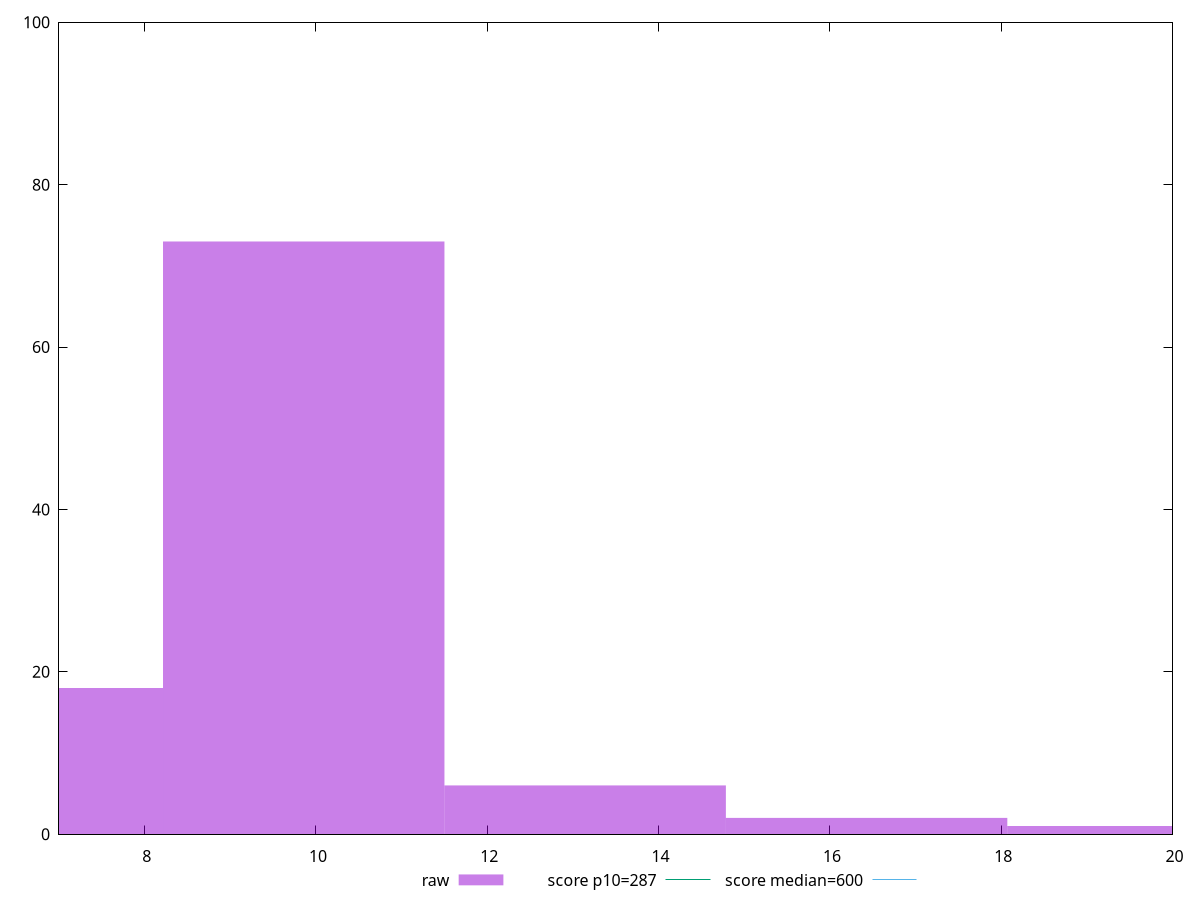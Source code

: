 reset

$raw <<EOF
13.142898333577996 6
9.857173750183497 73
6.571449166788998 18
16.428622916972493 2
19.714347500366994 1
EOF

set key outside below
set boxwidth 3.285724583394499
set xrange [7:20]
set yrange [0:100]
set trange [0:100]
set style fill transparent solid 0.5 noborder

set parametric
set terminal svg size 640, 490 enhanced background rgb 'white'
set output "report_00018_2021-02-10T15-25-16.877Z/total-blocking-time/samples/pages+cached+noadtech+nomedia+nocss/raw/histogram.svg"

plot $raw title "raw" with boxes, \
     287,t title "score p10=287", \
     600,t title "score median=600"

reset
